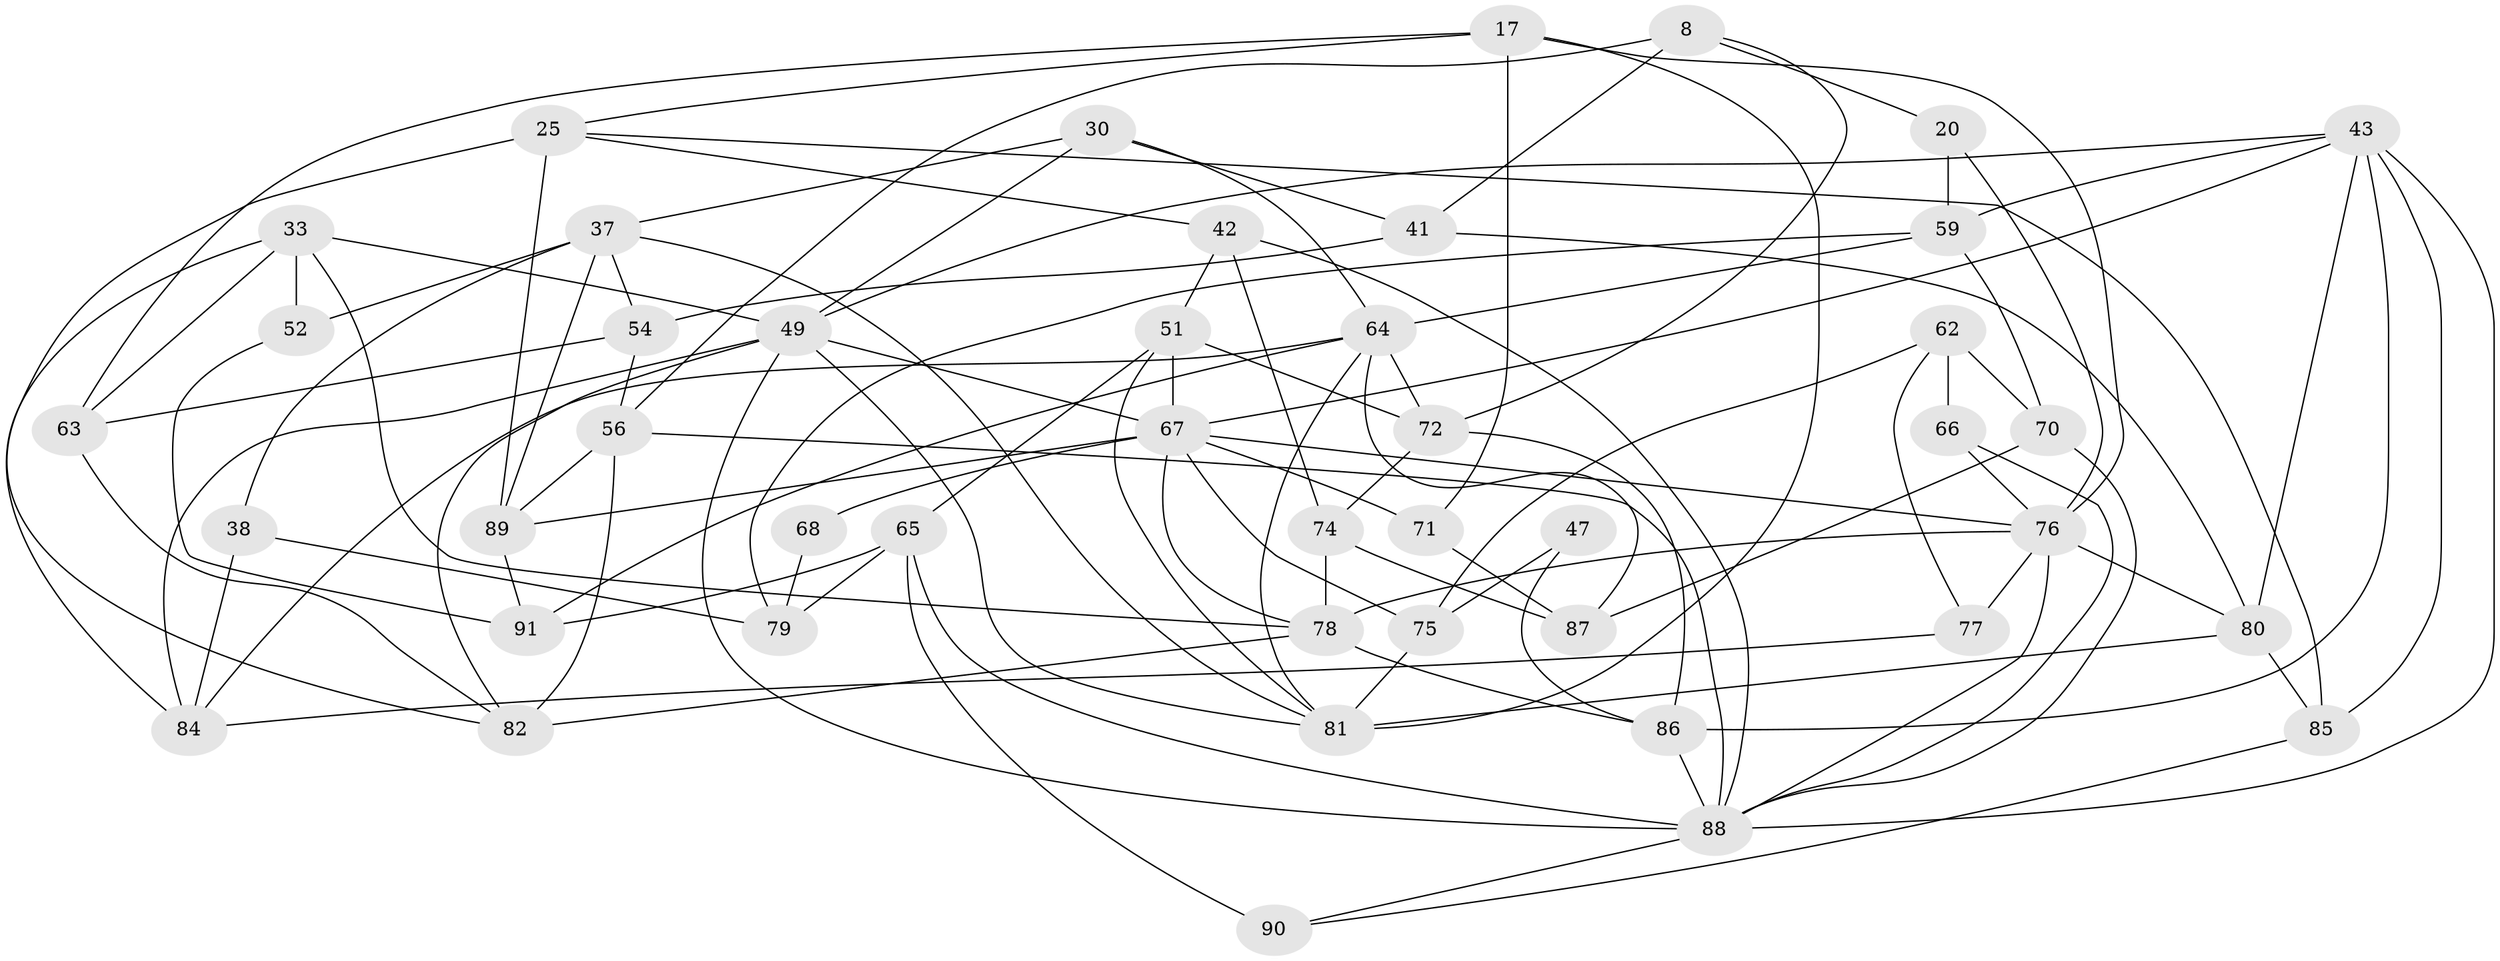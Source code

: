 // original degree distribution, {4: 1.0}
// Generated by graph-tools (version 1.1) at 2025/56/03/09/25 04:56:57]
// undirected, 45 vertices, 107 edges
graph export_dot {
graph [start="1"]
  node [color=gray90,style=filled];
  8 [super="+6"];
  17 [super="+3"];
  20;
  25 [super="+10"];
  30;
  33 [super="+24"];
  37 [super="+23"];
  38;
  41;
  42;
  43 [super="+26+39"];
  47;
  49 [super="+40+28"];
  51 [super="+50+44"];
  52;
  54;
  56 [super="+4+29"];
  59 [super="+15"];
  62 [super="+11"];
  63;
  64 [super="+34"];
  65 [super="+58"];
  66;
  67 [super="+18+61"];
  68;
  70;
  71;
  72 [super="+45"];
  74;
  75 [super="+60"];
  76 [super="+2+53"];
  77;
  78 [super="+27+35"];
  79 [super="+55"];
  80 [super="+16"];
  81 [super="+31+73"];
  82 [super="+46"];
  84 [super="+48"];
  85;
  86 [super="+36+83"];
  87;
  88 [super="+1+9+57"];
  89 [super="+69"];
  90;
  91;
  8 -- 20 [weight=2];
  8 -- 41;
  8 -- 72;
  8 -- 56 [weight=2];
  17 -- 76;
  17 -- 71 [weight=2];
  17 -- 25;
  17 -- 63;
  17 -- 81;
  20 -- 76;
  20 -- 59;
  25 -- 89 [weight=2];
  25 -- 82;
  25 -- 42;
  25 -- 85;
  30 -- 37;
  30 -- 64;
  30 -- 41;
  30 -- 49;
  33 -- 52 [weight=2];
  33 -- 63;
  33 -- 49;
  33 -- 84;
  33 -- 78;
  37 -- 52;
  37 -- 81;
  37 -- 38;
  37 -- 89;
  37 -- 54;
  38 -- 79 [weight=2];
  38 -- 84;
  41 -- 54;
  41 -- 80;
  42 -- 74;
  42 -- 88;
  42 -- 51;
  43 -- 86 [weight=2];
  43 -- 59;
  43 -- 49;
  43 -- 88;
  43 -- 80;
  43 -- 67;
  43 -- 85;
  47 -- 75 [weight=2];
  47 -- 86 [weight=2];
  49 -- 88 [weight=3];
  49 -- 81 [weight=2];
  49 -- 82;
  49 -- 84 [weight=2];
  49 -- 67;
  51 -- 65;
  51 -- 67 [weight=3];
  51 -- 72 [weight=2];
  51 -- 81;
  52 -- 91;
  54 -- 63;
  54 -- 56;
  56 -- 89;
  56 -- 88 [weight=2];
  56 -- 82 [weight=2];
  59 -- 70;
  59 -- 64 [weight=2];
  59 -- 79;
  62 -- 66 [weight=2];
  62 -- 77 [weight=2];
  62 -- 75;
  62 -- 70;
  63 -- 82;
  64 -- 84;
  64 -- 87;
  64 -- 91;
  64 -- 81;
  64 -- 72;
  65 -- 90 [weight=2];
  65 -- 91;
  65 -- 79;
  65 -- 88;
  66 -- 88;
  66 -- 76;
  67 -- 76;
  67 -- 68 [weight=2];
  67 -- 89;
  67 -- 75;
  67 -- 78 [weight=3];
  67 -- 71;
  68 -- 79 [weight=2];
  70 -- 87;
  70 -- 88;
  71 -- 87;
  72 -- 86;
  72 -- 74;
  74 -- 87;
  74 -- 78;
  75 -- 81 [weight=2];
  76 -- 77;
  76 -- 88;
  76 -- 80;
  76 -- 78;
  77 -- 84;
  78 -- 86;
  78 -- 82;
  80 -- 81 [weight=2];
  80 -- 85;
  85 -- 90;
  86 -- 88 [weight=2];
  88 -- 90;
  89 -- 91;
}
